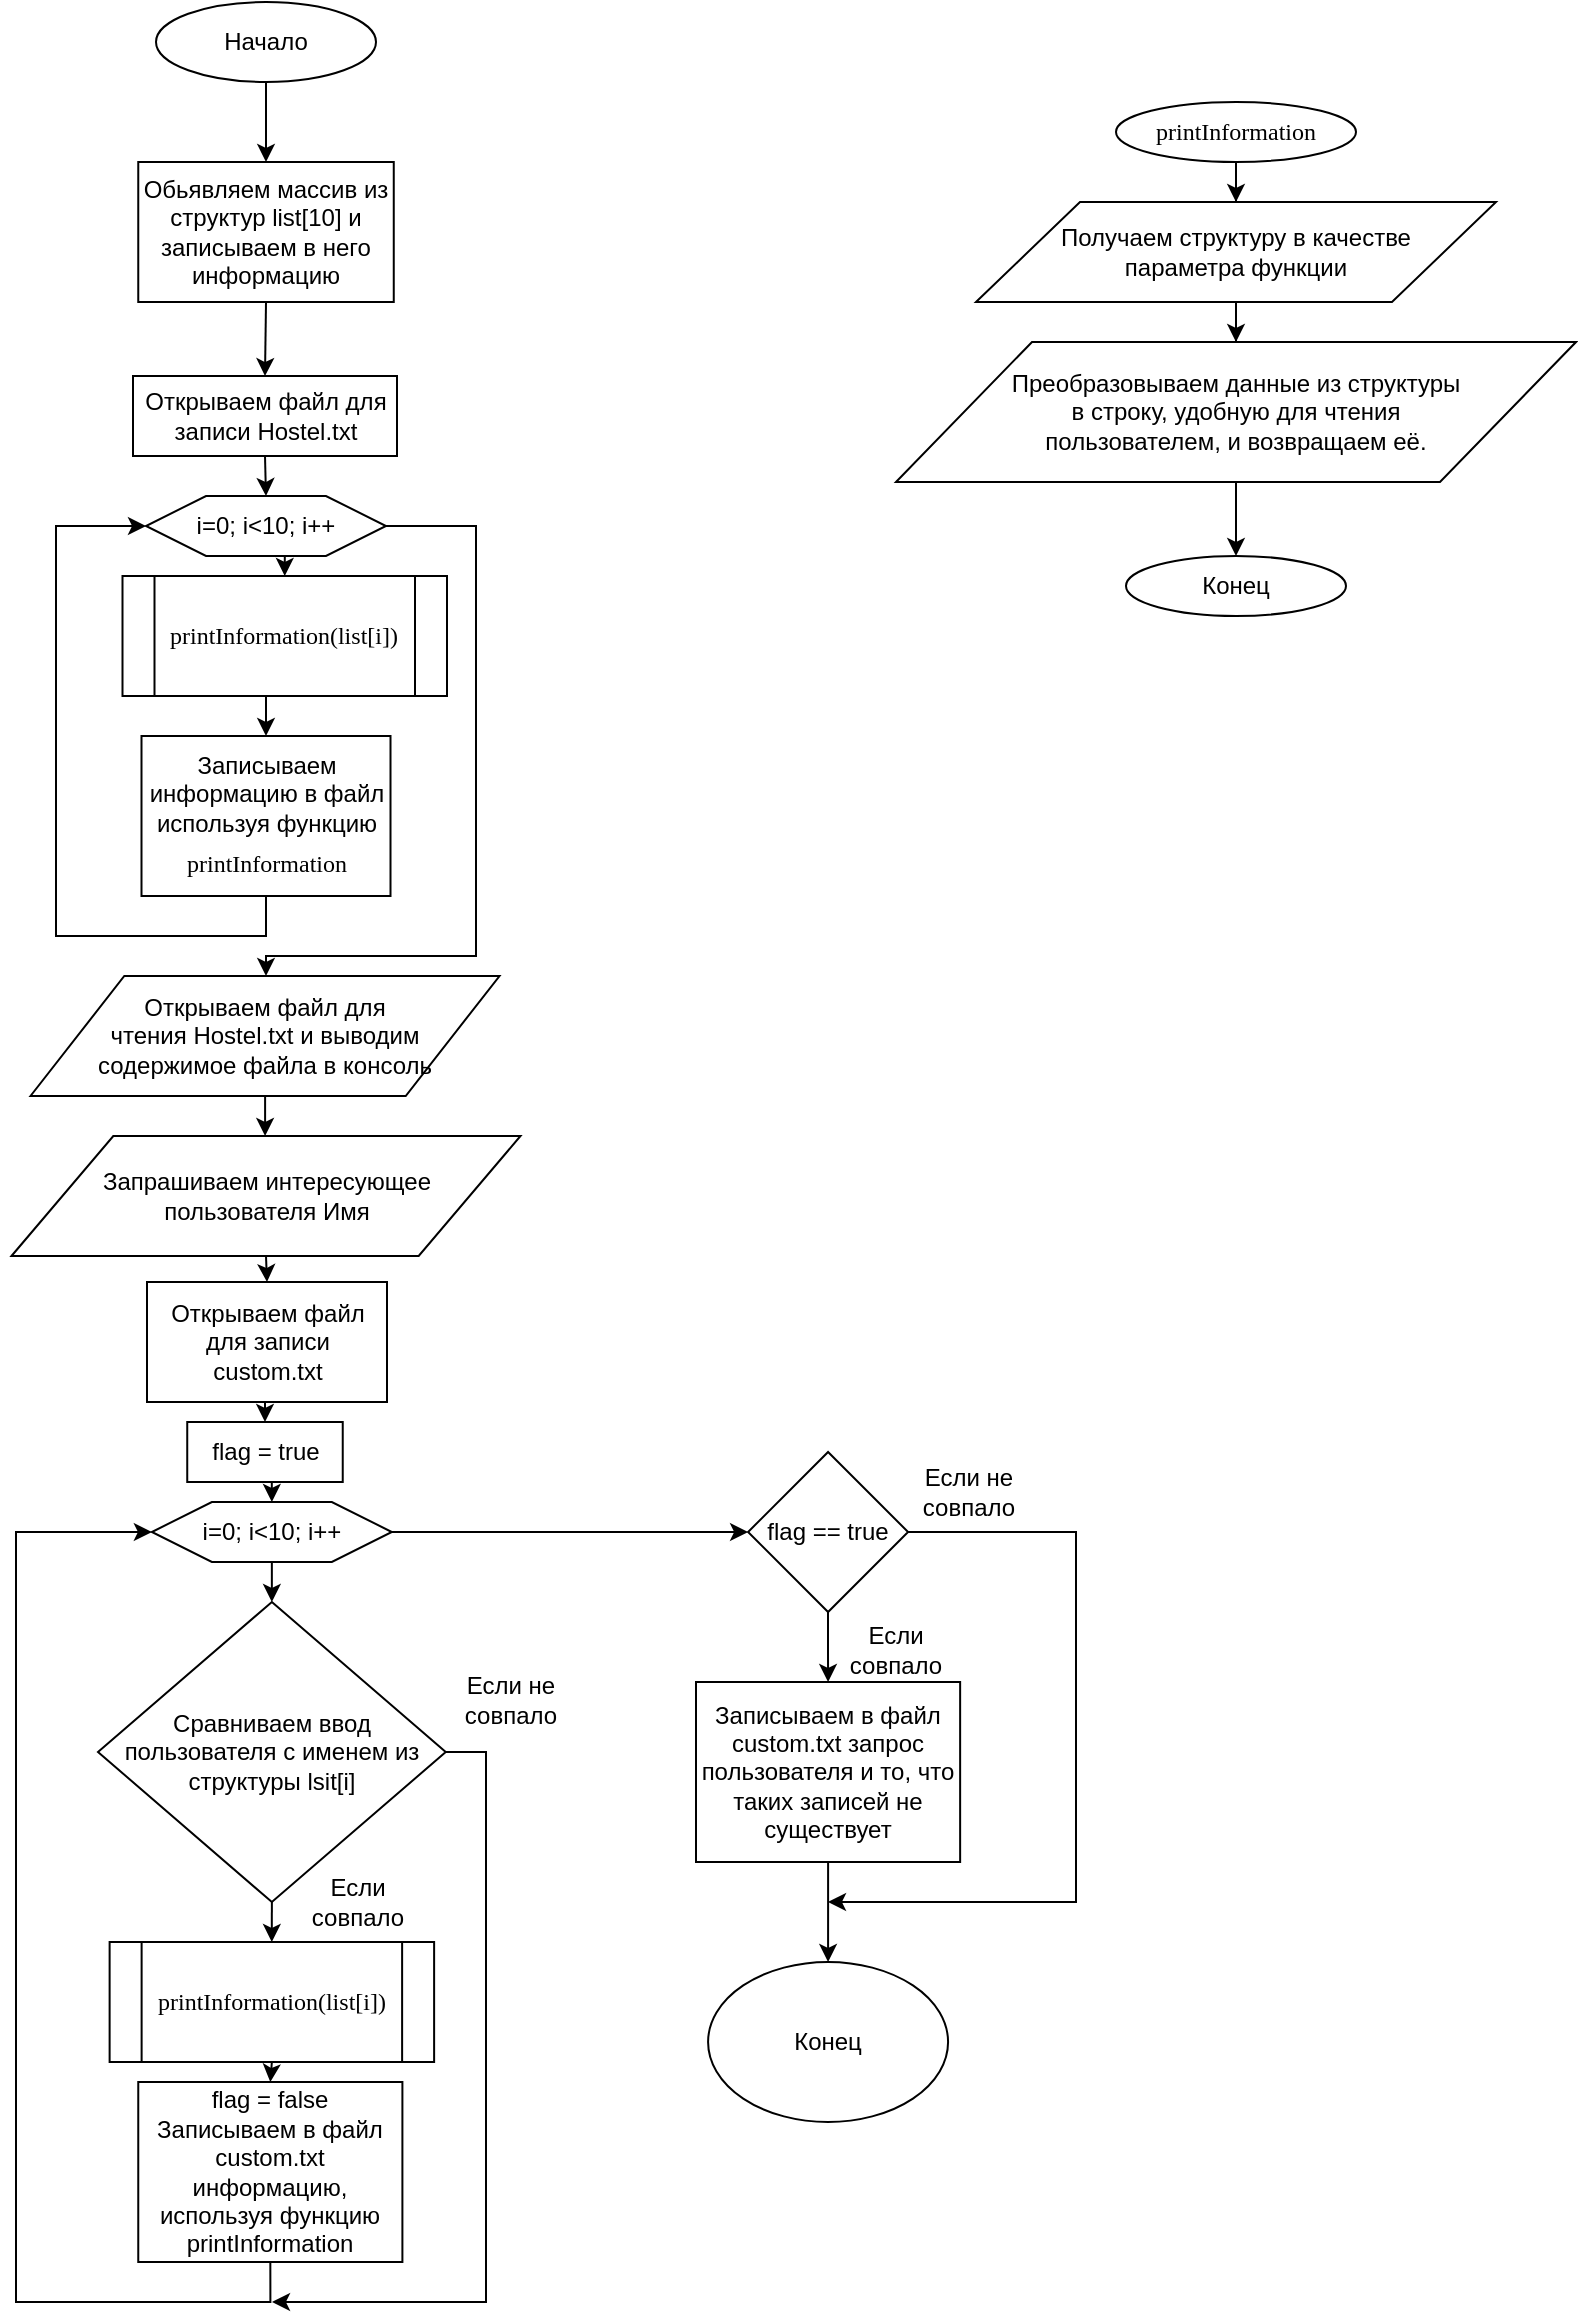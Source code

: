 <mxfile version="12.8.8" type="device"><diagram id="C5RBs43oDa-KdzZeNtuy" name="Page-1"><mxGraphModel dx="1240" dy="600" grid="1" gridSize="10" guides="1" tooltips="1" connect="1" arrows="1" fold="1" page="1" pageScale="1" pageWidth="827" pageHeight="1169" math="0" shadow="0"><root><mxCell id="WIyWlLk6GJQsqaUBKTNV-0"/><mxCell id="WIyWlLk6GJQsqaUBKTNV-1" parent="WIyWlLk6GJQsqaUBKTNV-0"/><mxCell id="fbsS2NkE_HGnBfJNsH1l-10" style="edgeStyle=orthogonalEdgeStyle;rounded=0;orthogonalLoop=1;jettySize=auto;html=1;" edge="1" parent="WIyWlLk6GJQsqaUBKTNV-1" source="fbsS2NkE_HGnBfJNsH1l-1" target="fbsS2NkE_HGnBfJNsH1l-7"><mxGeometry relative="1" as="geometry"/></mxCell><mxCell id="fbsS2NkE_HGnBfJNsH1l-1" value="&lt;font style=&quot;font-size: 12px&quot;&gt;&lt;span style=&quot;background-color: rgb(255 , 255 , 255)&quot;&gt;&lt;font style=&quot;font-size: 12px&quot; face=&quot;Times New Roman, serif&quot;&gt;&lt;font style=&quot;font-size: 12px&quot;&gt;&lt;span style=&quot;background-position: 0% 0% ; background-repeat: repeat ; background-attachment: scroll ; background-image: none ; background-size: auto&quot;&gt;printInformation&lt;/span&gt;&lt;/font&gt;&lt;/font&gt;&lt;/span&gt;&lt;/font&gt;" style="ellipse;whiteSpace=wrap;html=1;" vertex="1" parent="WIyWlLk6GJQsqaUBKTNV-1"><mxGeometry x="590" y="70" width="120" height="30" as="geometry"/></mxCell><mxCell id="fbsS2NkE_HGnBfJNsH1l-9" value="" style="edgeStyle=orthogonalEdgeStyle;rounded=0;orthogonalLoop=1;jettySize=auto;html=1;" edge="1" parent="WIyWlLk6GJQsqaUBKTNV-1" source="fbsS2NkE_HGnBfJNsH1l-7" target="fbsS2NkE_HGnBfJNsH1l-8"><mxGeometry relative="1" as="geometry"/></mxCell><mxCell id="fbsS2NkE_HGnBfJNsH1l-7" value="&lt;div&gt;Получаем структуру в качестве&lt;/div&gt;&lt;div&gt; параметра функции&lt;/div&gt;" style="shape=parallelogram;perimeter=parallelogramPerimeter;whiteSpace=wrap;html=1;" vertex="1" parent="WIyWlLk6GJQsqaUBKTNV-1"><mxGeometry x="520" y="120" width="260" height="50" as="geometry"/></mxCell><mxCell id="fbsS2NkE_HGnBfJNsH1l-13" style="edgeStyle=orthogonalEdgeStyle;rounded=0;orthogonalLoop=1;jettySize=auto;html=1;entryX=0.5;entryY=0;entryDx=0;entryDy=0;" edge="1" parent="WIyWlLk6GJQsqaUBKTNV-1" source="fbsS2NkE_HGnBfJNsH1l-8" target="fbsS2NkE_HGnBfJNsH1l-12"><mxGeometry relative="1" as="geometry"/></mxCell><mxCell id="fbsS2NkE_HGnBfJNsH1l-8" value="&lt;div&gt;Преобразовываем данные из структуры&lt;/div&gt;&lt;div&gt; в строку, удобную для чтения&lt;/div&gt;&lt;div&gt; пользователем, и возвращаем её.&lt;/div&gt;" style="shape=parallelogram;perimeter=parallelogramPerimeter;whiteSpace=wrap;html=1;" vertex="1" parent="WIyWlLk6GJQsqaUBKTNV-1"><mxGeometry x="480" y="190" width="340" height="70" as="geometry"/></mxCell><mxCell id="fbsS2NkE_HGnBfJNsH1l-12" value="Конец" style="ellipse;whiteSpace=wrap;html=1;" vertex="1" parent="WIyWlLk6GJQsqaUBKTNV-1"><mxGeometry x="595" y="297" width="110" height="30" as="geometry"/></mxCell><mxCell id="fbsS2NkE_HGnBfJNsH1l-19" style="edgeStyle=orthogonalEdgeStyle;rounded=0;orthogonalLoop=1;jettySize=auto;html=1;exitX=0.5;exitY=1;exitDx=0;exitDy=0;" edge="1" parent="WIyWlLk6GJQsqaUBKTNV-1" source="fbsS2NkE_HGnBfJNsH1l-14" target="fbsS2NkE_HGnBfJNsH1l-15"><mxGeometry relative="1" as="geometry"/></mxCell><mxCell id="fbsS2NkE_HGnBfJNsH1l-14" value="Начало" style="ellipse;whiteSpace=wrap;html=1;" vertex="1" parent="WIyWlLk6GJQsqaUBKTNV-1"><mxGeometry x="110" y="20" width="110" height="40" as="geometry"/></mxCell><mxCell id="fbsS2NkE_HGnBfJNsH1l-30" style="edgeStyle=orthogonalEdgeStyle;rounded=0;orthogonalLoop=1;jettySize=auto;html=1;exitX=0.5;exitY=1;exitDx=0;exitDy=0;entryX=0.5;entryY=0;entryDx=0;entryDy=0;" edge="1" parent="WIyWlLk6GJQsqaUBKTNV-1" source="fbsS2NkE_HGnBfJNsH1l-15" target="fbsS2NkE_HGnBfJNsH1l-21"><mxGeometry relative="1" as="geometry"/></mxCell><mxCell id="fbsS2NkE_HGnBfJNsH1l-15" value="Обьявляем массив из структур list[10] и записываем в него информацию" style="rounded=0;whiteSpace=wrap;html=1;" vertex="1" parent="WIyWlLk6GJQsqaUBKTNV-1"><mxGeometry x="101.13" y="100" width="127.75" height="70" as="geometry"/></mxCell><mxCell id="fbsS2NkE_HGnBfJNsH1l-29" style="edgeStyle=orthogonalEdgeStyle;rounded=0;orthogonalLoop=1;jettySize=auto;html=1;exitX=0.5;exitY=1;exitDx=0;exitDy=0;entryX=0.5;entryY=0;entryDx=0;entryDy=0;" edge="1" parent="WIyWlLk6GJQsqaUBKTNV-1" source="fbsS2NkE_HGnBfJNsH1l-21" target="fbsS2NkE_HGnBfJNsH1l-22"><mxGeometry relative="1" as="geometry"/></mxCell><mxCell id="fbsS2NkE_HGnBfJNsH1l-21" value="&lt;div&gt;Открываем файл для записи Hostel.txt&lt;/div&gt;" style="rounded=0;whiteSpace=wrap;html=1;" vertex="1" parent="WIyWlLk6GJQsqaUBKTNV-1"><mxGeometry x="98.5" y="207" width="132" height="40" as="geometry"/></mxCell><mxCell id="fbsS2NkE_HGnBfJNsH1l-33" style="edgeStyle=orthogonalEdgeStyle;rounded=0;orthogonalLoop=1;jettySize=auto;html=1;exitX=1;exitY=0.5;exitDx=0;exitDy=0;" edge="1" parent="WIyWlLk6GJQsqaUBKTNV-1" source="fbsS2NkE_HGnBfJNsH1l-22" target="fbsS2NkE_HGnBfJNsH1l-32"><mxGeometry relative="1" as="geometry"><Array as="points"><mxPoint x="270" y="282"/><mxPoint x="270" y="497"/><mxPoint x="165" y="497"/></Array></mxGeometry></mxCell><mxCell id="fbsS2NkE_HGnBfJNsH1l-41" style="edgeStyle=orthogonalEdgeStyle;rounded=0;orthogonalLoop=1;jettySize=auto;html=1;exitX=0.5;exitY=1;exitDx=0;exitDy=0;entryX=0.5;entryY=0;entryDx=0;entryDy=0;" edge="1" parent="WIyWlLk6GJQsqaUBKTNV-1" source="fbsS2NkE_HGnBfJNsH1l-22" target="fbsS2NkE_HGnBfJNsH1l-40"><mxGeometry relative="1" as="geometry"/></mxCell><mxCell id="fbsS2NkE_HGnBfJNsH1l-22" value="i=0; i&amp;lt;10; i++" style="shape=hexagon;perimeter=hexagonPerimeter2;whiteSpace=wrap;html=1;" vertex="1" parent="WIyWlLk6GJQsqaUBKTNV-1"><mxGeometry x="105" y="267" width="120" height="30" as="geometry"/></mxCell><mxCell id="fbsS2NkE_HGnBfJNsH1l-43" style="edgeStyle=orthogonalEdgeStyle;rounded=0;orthogonalLoop=1;jettySize=auto;html=1;exitX=0.5;exitY=1;exitDx=0;exitDy=0;entryX=0;entryY=0.5;entryDx=0;entryDy=0;" edge="1" parent="WIyWlLk6GJQsqaUBKTNV-1" source="fbsS2NkE_HGnBfJNsH1l-25" target="fbsS2NkE_HGnBfJNsH1l-22"><mxGeometry relative="1" as="geometry"><mxPoint x="40" y="282" as="targetPoint"/><Array as="points"><mxPoint x="165" y="487"/><mxPoint x="60" y="487"/><mxPoint x="60" y="282"/></Array></mxGeometry></mxCell><mxCell id="fbsS2NkE_HGnBfJNsH1l-25" value="Записываем информацию в файл используя функцию &lt;font size=&quot;1&quot;&gt;&lt;span style=&quot;background-color: rgb(255 , 255 , 255)&quot;&gt;&lt;font face=&quot;Times New Roman, serif&quot;&gt;&lt;font style=&quot;font-size: 14pt&quot;&gt;&lt;span style=&quot;background-position: 0% 0% ; background-repeat: repeat ; background-attachment: scroll ; background-image: none ; background-size: auto ; font-size: 12px&quot;&gt;printInformation&lt;/span&gt;&lt;/font&gt;&lt;/font&gt;&lt;/span&gt;&lt;/font&gt;" style="rounded=0;whiteSpace=wrap;html=1;" vertex="1" parent="WIyWlLk6GJQsqaUBKTNV-1"><mxGeometry x="102.75" y="387" width="124.5" height="80" as="geometry"/></mxCell><mxCell id="fbsS2NkE_HGnBfJNsH1l-35" value="" style="edgeStyle=orthogonalEdgeStyle;rounded=0;orthogonalLoop=1;jettySize=auto;html=1;" edge="1" parent="WIyWlLk6GJQsqaUBKTNV-1" source="fbsS2NkE_HGnBfJNsH1l-32" target="fbsS2NkE_HGnBfJNsH1l-34"><mxGeometry relative="1" as="geometry"/></mxCell><mxCell id="fbsS2NkE_HGnBfJNsH1l-32" value="&lt;div&gt;Открываем файл для &lt;br&gt;&lt;/div&gt;&lt;div&gt;чтения Hostel.txt и выводим&lt;/div&gt;&lt;div&gt; содержимое файла в консоль&lt;/div&gt;" style="shape=parallelogram;perimeter=parallelogramPerimeter;whiteSpace=wrap;html=1;" vertex="1" parent="WIyWlLk6GJQsqaUBKTNV-1"><mxGeometry x="47.25" y="507" width="234.5" height="60" as="geometry"/></mxCell><mxCell id="fbsS2NkE_HGnBfJNsH1l-58" style="edgeStyle=orthogonalEdgeStyle;rounded=0;orthogonalLoop=1;jettySize=auto;html=1;exitX=0.5;exitY=1;exitDx=0;exitDy=0;entryX=0.5;entryY=0;entryDx=0;entryDy=0;" edge="1" parent="WIyWlLk6GJQsqaUBKTNV-1" source="fbsS2NkE_HGnBfJNsH1l-34" target="fbsS2NkE_HGnBfJNsH1l-54"><mxGeometry relative="1" as="geometry"/></mxCell><mxCell id="fbsS2NkE_HGnBfJNsH1l-34" value="&lt;div&gt;Запрашиваем интересующее&lt;/div&gt;&lt;div&gt; пользователя Имя&lt;/div&gt;" style="shape=parallelogram;perimeter=parallelogramPerimeter;whiteSpace=wrap;html=1;" vertex="1" parent="WIyWlLk6GJQsqaUBKTNV-1"><mxGeometry x="37.75" y="587" width="254.5" height="60" as="geometry"/></mxCell><mxCell id="fbsS2NkE_HGnBfJNsH1l-42" style="edgeStyle=orthogonalEdgeStyle;rounded=0;orthogonalLoop=1;jettySize=auto;html=1;exitX=0.5;exitY=1;exitDx=0;exitDy=0;entryX=0.5;entryY=0;entryDx=0;entryDy=0;" edge="1" parent="WIyWlLk6GJQsqaUBKTNV-1" source="fbsS2NkE_HGnBfJNsH1l-40" target="fbsS2NkE_HGnBfJNsH1l-25"><mxGeometry relative="1" as="geometry"/></mxCell><mxCell id="fbsS2NkE_HGnBfJNsH1l-40" value="&lt;font style=&quot;font-size: 12px&quot;&gt;&lt;span style=&quot;background-color: rgb(255 , 255 , 255)&quot;&gt;&lt;font style=&quot;font-size: 12px&quot; face=&quot;Times New Roman, serif&quot;&gt;&lt;font style=&quot;font-size: 12px&quot;&gt;&lt;span style=&quot;background-position: 0% 0% ; background-repeat: repeat ; background-attachment: scroll ; background-image: none ; background-size: auto&quot;&gt;printInformation(list[i])&lt;/span&gt;&lt;/font&gt;&lt;/font&gt;&lt;/span&gt;&lt;/font&gt;" style="shape=process;whiteSpace=wrap;html=1;backgroundOutline=1;" vertex="1" parent="WIyWlLk6GJQsqaUBKTNV-1"><mxGeometry x="93.25" y="307" width="162.25" height="60" as="geometry"/></mxCell><mxCell id="fbsS2NkE_HGnBfJNsH1l-61" style="edgeStyle=orthogonalEdgeStyle;rounded=0;orthogonalLoop=1;jettySize=auto;html=1;exitX=0.5;exitY=1;exitDx=0;exitDy=0;entryX=0.5;entryY=0;entryDx=0;entryDy=0;" edge="1" parent="WIyWlLk6GJQsqaUBKTNV-1" source="fbsS2NkE_HGnBfJNsH1l-51" target="fbsS2NkE_HGnBfJNsH1l-52"><mxGeometry relative="1" as="geometry"/></mxCell><mxCell id="fbsS2NkE_HGnBfJNsH1l-80" style="edgeStyle=orthogonalEdgeStyle;rounded=0;orthogonalLoop=1;jettySize=auto;html=1;exitX=1;exitY=0.5;exitDx=0;exitDy=0;" edge="1" parent="WIyWlLk6GJQsqaUBKTNV-1" source="fbsS2NkE_HGnBfJNsH1l-51" target="fbsS2NkE_HGnBfJNsH1l-77"><mxGeometry relative="1" as="geometry"/></mxCell><mxCell id="fbsS2NkE_HGnBfJNsH1l-51" value="i=0; i&amp;lt;10; i++" style="shape=hexagon;perimeter=hexagonPerimeter2;whiteSpace=wrap;html=1;" vertex="1" parent="WIyWlLk6GJQsqaUBKTNV-1"><mxGeometry x="107.93" y="770" width="120" height="30" as="geometry"/></mxCell><mxCell id="fbsS2NkE_HGnBfJNsH1l-73" style="edgeStyle=orthogonalEdgeStyle;rounded=0;orthogonalLoop=1;jettySize=auto;html=1;exitX=0.5;exitY=1;exitDx=0;exitDy=0;" edge="1" parent="WIyWlLk6GJQsqaUBKTNV-1" source="fbsS2NkE_HGnBfJNsH1l-52" target="fbsS2NkE_HGnBfJNsH1l-72"><mxGeometry relative="1" as="geometry"/></mxCell><mxCell id="fbsS2NkE_HGnBfJNsH1l-84" style="edgeStyle=orthogonalEdgeStyle;rounded=0;orthogonalLoop=1;jettySize=auto;html=1;exitX=1;exitY=0.5;exitDx=0;exitDy=0;" edge="1" parent="WIyWlLk6GJQsqaUBKTNV-1" source="fbsS2NkE_HGnBfJNsH1l-52"><mxGeometry relative="1" as="geometry"><mxPoint x="168" y="1170" as="targetPoint"/><Array as="points"><mxPoint x="275" y="895"/><mxPoint x="275" y="1170"/></Array></mxGeometry></mxCell><mxCell id="fbsS2NkE_HGnBfJNsH1l-52" value="Сравниваем ввод пользователя с именем из структуры lsit[i]" style="rhombus;whiteSpace=wrap;html=1;" vertex="1" parent="WIyWlLk6GJQsqaUBKTNV-1"><mxGeometry x="81" y="820" width="173.87" height="150" as="geometry"/></mxCell><mxCell id="fbsS2NkE_HGnBfJNsH1l-59" style="edgeStyle=orthogonalEdgeStyle;rounded=0;orthogonalLoop=1;jettySize=auto;html=1;exitX=0.5;exitY=1;exitDx=0;exitDy=0;entryX=0.5;entryY=0;entryDx=0;entryDy=0;" edge="1" parent="WIyWlLk6GJQsqaUBKTNV-1" source="fbsS2NkE_HGnBfJNsH1l-54" target="fbsS2NkE_HGnBfJNsH1l-57"><mxGeometry relative="1" as="geometry"/></mxCell><mxCell id="fbsS2NkE_HGnBfJNsH1l-54" value="Открываем файл для записи custom.txt" style="rounded=0;whiteSpace=wrap;html=1;" vertex="1" parent="WIyWlLk6GJQsqaUBKTNV-1"><mxGeometry x="105.5" y="660" width="120" height="60" as="geometry"/></mxCell><mxCell id="fbsS2NkE_HGnBfJNsH1l-75" style="edgeStyle=orthogonalEdgeStyle;rounded=0;orthogonalLoop=1;jettySize=auto;html=1;exitX=0.5;exitY=1;exitDx=0;exitDy=0;entryX=0;entryY=0.5;entryDx=0;entryDy=0;" edge="1" parent="WIyWlLk6GJQsqaUBKTNV-1" source="fbsS2NkE_HGnBfJNsH1l-55" target="fbsS2NkE_HGnBfJNsH1l-51"><mxGeometry relative="1" as="geometry"><mxPoint x="68.059" y="784.941" as="targetPoint"/><Array as="points"><mxPoint x="167" y="1170"/><mxPoint x="40" y="1170"/><mxPoint x="40" y="785"/></Array></mxGeometry></mxCell><mxCell id="fbsS2NkE_HGnBfJNsH1l-55" value="&lt;div&gt;flag = false&lt;/div&gt;&lt;div&gt;Записываем в файл custom.txt информацию, используя функцию printInformation&lt;br&gt;&lt;/div&gt;" style="rounded=0;whiteSpace=wrap;html=1;" vertex="1" parent="WIyWlLk6GJQsqaUBKTNV-1"><mxGeometry x="101.13" y="1060" width="132.07" height="90" as="geometry"/></mxCell><mxCell id="fbsS2NkE_HGnBfJNsH1l-60" style="edgeStyle=orthogonalEdgeStyle;rounded=0;orthogonalLoop=1;jettySize=auto;html=1;exitX=0.5;exitY=1;exitDx=0;exitDy=0;entryX=0.5;entryY=0;entryDx=0;entryDy=0;" edge="1" parent="WIyWlLk6GJQsqaUBKTNV-1" source="fbsS2NkE_HGnBfJNsH1l-57" target="fbsS2NkE_HGnBfJNsH1l-51"><mxGeometry relative="1" as="geometry"/></mxCell><mxCell id="fbsS2NkE_HGnBfJNsH1l-57" value="flag = true" style="rounded=0;whiteSpace=wrap;html=1;" vertex="1" parent="WIyWlLk6GJQsqaUBKTNV-1"><mxGeometry x="125.62" y="730" width="77.75" height="30" as="geometry"/></mxCell><mxCell id="fbsS2NkE_HGnBfJNsH1l-63" value="Если совпало" style="text;html=1;strokeColor=none;fillColor=none;align=center;verticalAlign=middle;whiteSpace=wrap;rounded=0;" vertex="1" parent="WIyWlLk6GJQsqaUBKTNV-1"><mxGeometry x="190.5" y="960" width="40" height="20" as="geometry"/></mxCell><mxCell id="fbsS2NkE_HGnBfJNsH1l-74" style="edgeStyle=orthogonalEdgeStyle;rounded=0;orthogonalLoop=1;jettySize=auto;html=1;exitX=0.5;exitY=1;exitDx=0;exitDy=0;entryX=0.5;entryY=0;entryDx=0;entryDy=0;" edge="1" parent="WIyWlLk6GJQsqaUBKTNV-1" source="fbsS2NkE_HGnBfJNsH1l-72" target="fbsS2NkE_HGnBfJNsH1l-55"><mxGeometry relative="1" as="geometry"/></mxCell><mxCell id="fbsS2NkE_HGnBfJNsH1l-72" value="&lt;font style=&quot;font-size: 12px&quot;&gt;&lt;span style=&quot;background-color: rgb(255 , 255 , 255)&quot;&gt;&lt;font style=&quot;font-size: 12px&quot; face=&quot;Times New Roman, serif&quot;&gt;&lt;font style=&quot;font-size: 12px&quot;&gt;&lt;span style=&quot;background-position: 0% 0% ; background-repeat: repeat ; background-attachment: scroll ; background-image: none ; background-size: auto&quot;&gt;printInformation(list[i])&lt;/span&gt;&lt;/font&gt;&lt;/font&gt;&lt;/span&gt;&lt;/font&gt;" style="shape=process;whiteSpace=wrap;html=1;backgroundOutline=1;" vertex="1" parent="WIyWlLk6GJQsqaUBKTNV-1"><mxGeometry x="86.81" y="990" width="162.25" height="60" as="geometry"/></mxCell><mxCell id="fbsS2NkE_HGnBfJNsH1l-81" style="edgeStyle=orthogonalEdgeStyle;rounded=0;orthogonalLoop=1;jettySize=auto;html=1;" edge="1" parent="WIyWlLk6GJQsqaUBKTNV-1" source="fbsS2NkE_HGnBfJNsH1l-77" target="fbsS2NkE_HGnBfJNsH1l-79"><mxGeometry relative="1" as="geometry"/></mxCell><mxCell id="fbsS2NkE_HGnBfJNsH1l-85" style="edgeStyle=orthogonalEdgeStyle;rounded=0;orthogonalLoop=1;jettySize=auto;html=1;exitX=1;exitY=0.5;exitDx=0;exitDy=0;" edge="1" parent="WIyWlLk6GJQsqaUBKTNV-1" source="fbsS2NkE_HGnBfJNsH1l-77"><mxGeometry relative="1" as="geometry"><mxPoint x="446" y="970" as="targetPoint"/><Array as="points"><mxPoint x="570" y="785"/><mxPoint x="570" y="970"/></Array></mxGeometry></mxCell><mxCell id="fbsS2NkE_HGnBfJNsH1l-77" value="flag == true" style="rhombus;whiteSpace=wrap;html=1;" vertex="1" parent="WIyWlLk6GJQsqaUBKTNV-1"><mxGeometry x="406.04" y="745" width="80" height="80" as="geometry"/></mxCell><mxCell id="fbsS2NkE_HGnBfJNsH1l-78" value="Если совпало" style="text;html=1;strokeColor=none;fillColor=none;align=center;verticalAlign=middle;whiteSpace=wrap;rounded=0;" vertex="1" parent="WIyWlLk6GJQsqaUBKTNV-1"><mxGeometry x="460" y="834" width="40" height="20" as="geometry"/></mxCell><mxCell id="fbsS2NkE_HGnBfJNsH1l-89" value="" style="edgeStyle=orthogonalEdgeStyle;rounded=0;orthogonalLoop=1;jettySize=auto;html=1;" edge="1" parent="WIyWlLk6GJQsqaUBKTNV-1" source="fbsS2NkE_HGnBfJNsH1l-79" target="fbsS2NkE_HGnBfJNsH1l-88"><mxGeometry relative="1" as="geometry"/></mxCell><mxCell id="fbsS2NkE_HGnBfJNsH1l-79" value="&lt;div&gt;Записываем в файл custom.txt запрос пользователя и то, что таких записей не существует&lt;br&gt;&lt;/div&gt;" style="rounded=0;whiteSpace=wrap;html=1;" vertex="1" parent="WIyWlLk6GJQsqaUBKTNV-1"><mxGeometry x="380.0" y="860" width="132.07" height="90" as="geometry"/></mxCell><mxCell id="fbsS2NkE_HGnBfJNsH1l-82" value="&lt;div&gt;Если не&lt;/div&gt;&lt;div&gt;совпало&lt;/div&gt;" style="text;html=1;align=center;verticalAlign=middle;resizable=0;points=[];autosize=1;" vertex="1" parent="WIyWlLk6GJQsqaUBKTNV-1"><mxGeometry x="257" y="854" width="60" height="30" as="geometry"/></mxCell><mxCell id="fbsS2NkE_HGnBfJNsH1l-88" value="Конец" style="ellipse;whiteSpace=wrap;html=1;" vertex="1" parent="WIyWlLk6GJQsqaUBKTNV-1"><mxGeometry x="386.04" y="1000" width="120" height="80" as="geometry"/></mxCell><mxCell id="fbsS2NkE_HGnBfJNsH1l-90" value="&lt;div&gt;Если не&lt;/div&gt;&lt;div&gt;совпало&lt;/div&gt;" style="text;html=1;align=center;verticalAlign=middle;resizable=0;points=[];autosize=1;" vertex="1" parent="WIyWlLk6GJQsqaUBKTNV-1"><mxGeometry x="486.04" y="750" width="60" height="30" as="geometry"/></mxCell></root></mxGraphModel></diagram></mxfile>